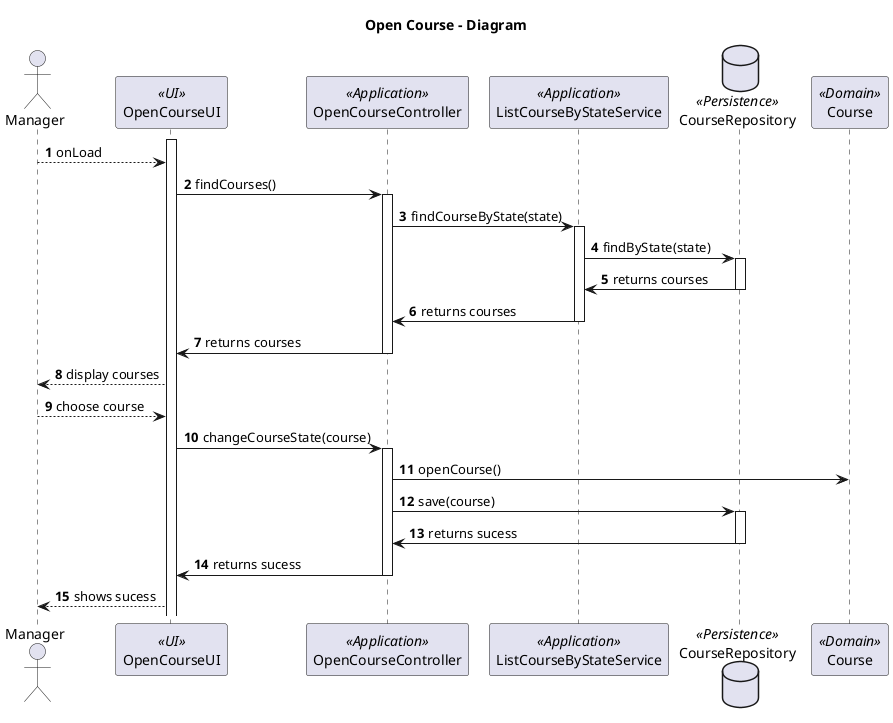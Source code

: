 @startuml

title Open Course - Diagram

autonumber
actor Manager as M
participant "OpenCourseUI" as UI <<UI>>
participant "OpenCourseController" as Controller <<Application>>
participant "ListCourseByStateService" as Service <<Application>>
database "CourseRepository" as CRepo <<Persistence>>
participant "Course" as C <<Domain>>


activate UI
M --> UI : onLoad
UI -> Controller: findCourses()
activate Controller
Controller -> Service: findCourseByState(state)
activate Service
Service -> CRepo: findByState(state)
activate CRepo
CRepo -> Service: returns courses
deactivate CRepo
Service -> Controller: returns courses
deactivate Service
Controller -> UI: returns courses
deactivate Controller
UI --> M: display courses


M --> UI : choose course


UI -> Controller: changeCourseState(course)
activate Controller
Controller -> C : openCourse()




Controller -> CRepo: save(course)
activate CRepo
CRepo -> Controller: returns sucess
deactivate CRepo
Controller -> UI: returns sucess
deactivate Controller
UI --> M: shows sucess

@enduml
